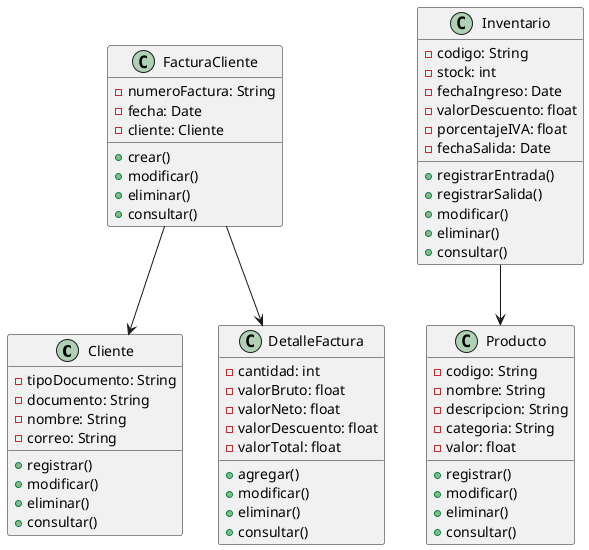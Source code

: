 @startuml Clase
class Cliente {
    - tipoDocumento: String
    - documento: String
    - nombre: String
    - correo: String
    + registrar()
    + modificar()
    + eliminar()
    + consultar()
}

class FacturaCliente {
    - numeroFactura: String
    - fecha: Date
    - cliente: Cliente
    + crear()
    + modificar()
    + eliminar()
    + consultar()
}

class DetalleFactura {
    - cantidad: int
    - valorBruto: float
    - valorNeto: float
    - valorDescuento: float
    - valorTotal: float
    + agregar()
    + modificar()
    + eliminar()
    + consultar()
}

class Producto {
    - codigo: String
    - nombre: String
    - descripcion: String
    - categoria: String
    - valor: float
    + registrar()
    + modificar()
    + eliminar()
    + consultar()
}

class Inventario {
    - codigo: String
    - stock: int
    - fechaIngreso: Date
    - valorDescuento: float
    - porcentajeIVA: float
    - fechaSalida: Date
    + registrarEntrada()
    + registrarSalida()
    + modificar()
    + eliminar()
    + consultar()
}

FacturaCliente  -->  Cliente
FacturaCliente  -->  DetalleFactura
Inventario  -->  Producto
@enduml

